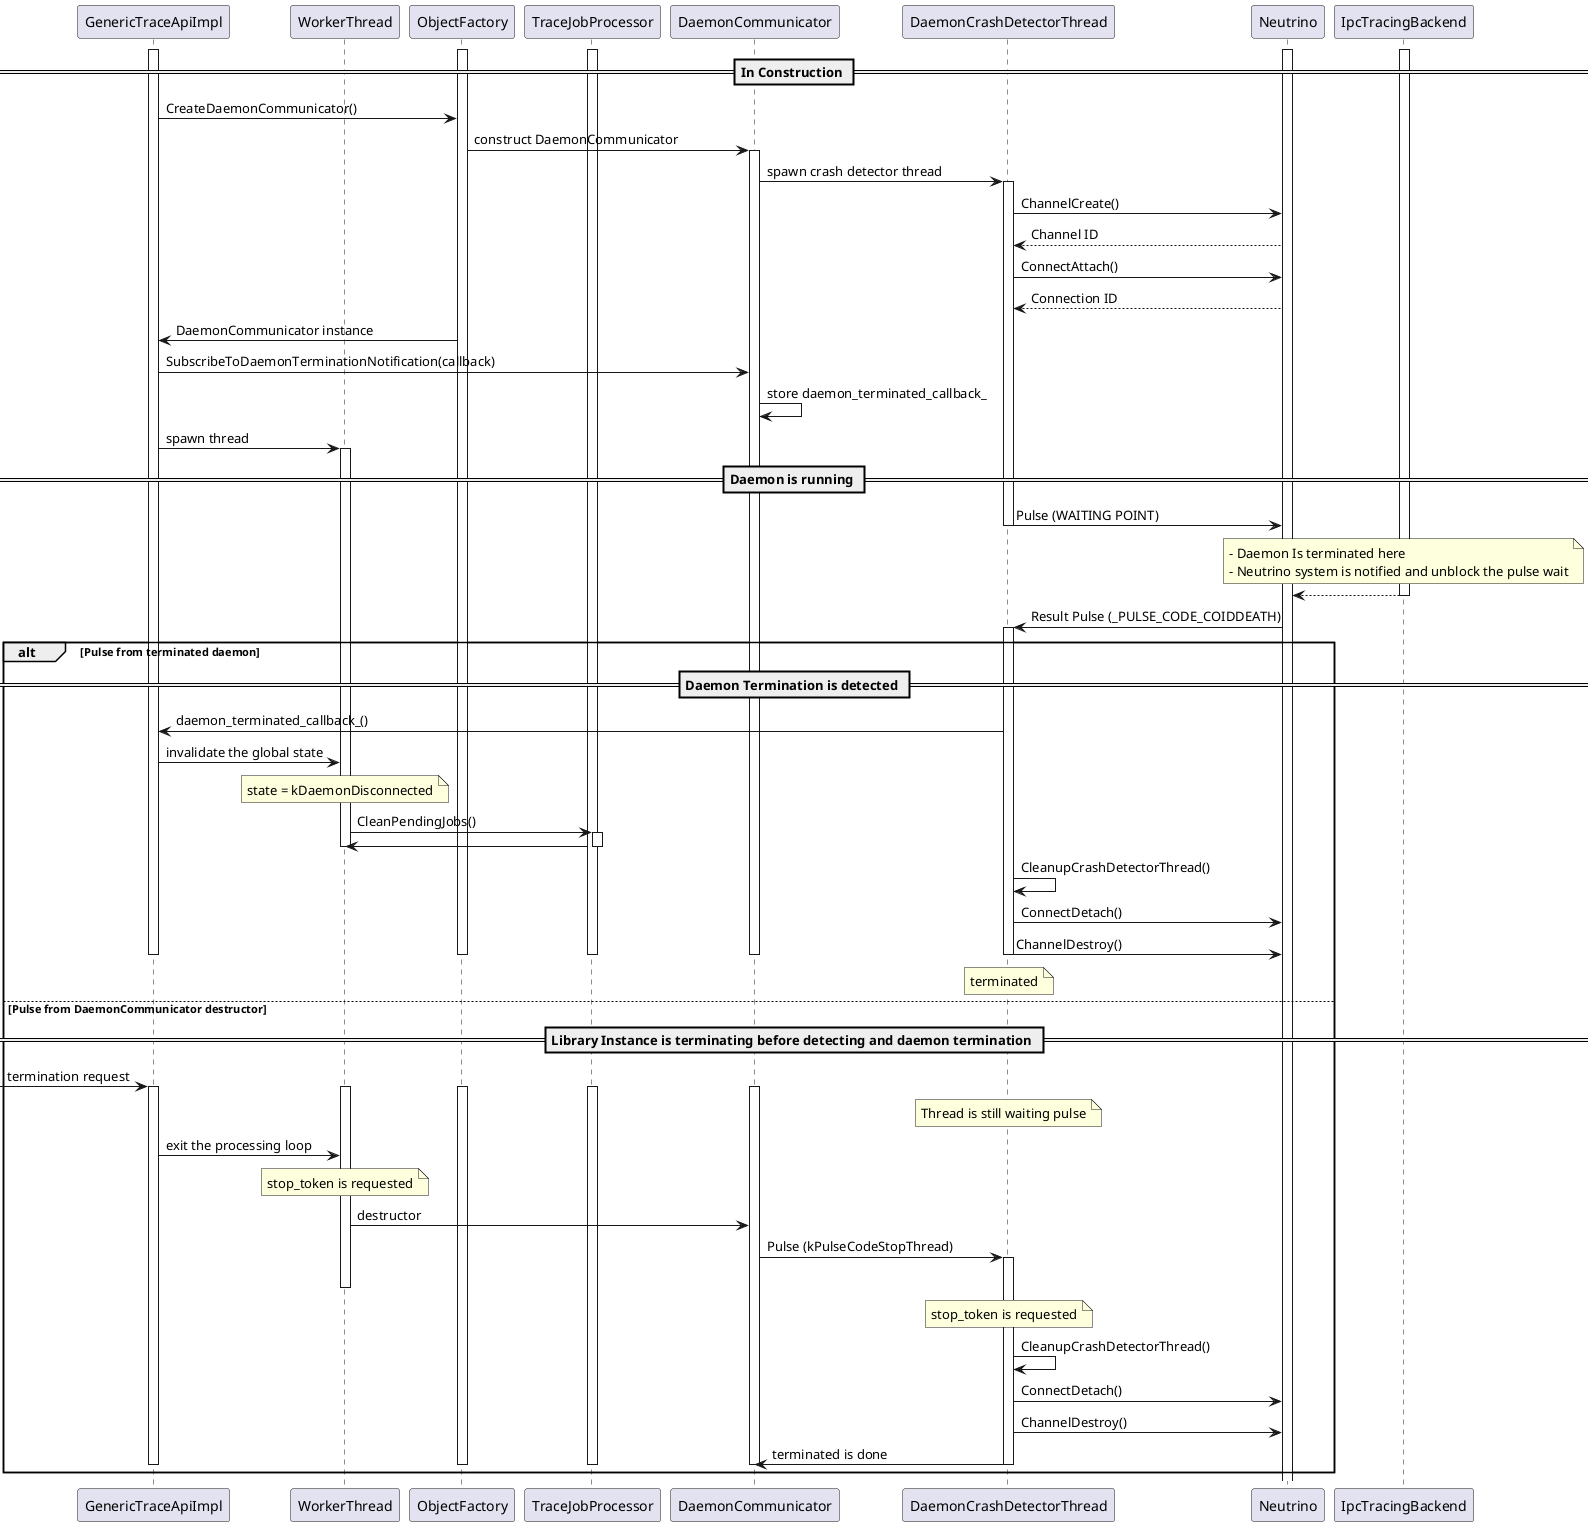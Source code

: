 @startuml IpcTracing_backend_termination_detection

participant GenericTraceApiImpl
participant WorkerThread
participant ObjectFactory
participant TraceJobProcessor
participant DaemonCommunicator
participant DaemonCrashDetectorThread
participant Neutrino
participant IpcTracingBackend

== In Construction ==
activate GenericTraceApiImpl
activate ObjectFactory
activate Neutrino
activate IpcTracingBackend
activate TraceJobProcessor


GenericTraceApiImpl -> ObjectFactory : CreateDaemonCommunicator()
  ObjectFactory -> DaemonCommunicator: construct DaemonCommunicator
    activate DaemonCommunicator

    DaemonCommunicator -> DaemonCrashDetectorThread: spawn crash detector thread
    activate DaemonCrashDetectorThread
    DaemonCrashDetectorThread -> Neutrino: ChannelCreate()
    Neutrino --> DaemonCrashDetectorThread: Channel ID

    DaemonCrashDetectorThread -> Neutrino: ConnectAttach()
    Neutrino --> DaemonCrashDetectorThread: Connection ID

    ObjectFactory -> GenericTraceApiImpl : DaemonCommunicator instance


GenericTraceApiImpl -> DaemonCommunicator: SubscribeToDaemonTerminationNotification(callback)
DaemonCommunicator -> DaemonCommunicator: store daemon_terminated_callback_


GenericTraceApiImpl-> WorkerThread: spawn thread
  activate WorkerThread

== Daemon is running ==

DaemonCrashDetectorThread -> Neutrino: Pulse (WAITING POINT)
deactivate DaemonCrashDetectorThread

note over IpcTracingBackend
- Daemon Is terminated here
- Neutrino system is notified and unblock the pulse wait
endnote

IpcTracingBackend --> Neutrino
deactivate IpcTracingBackend
Neutrino -> DaemonCrashDetectorThread: Result Pulse (_PULSE_CODE_COIDDEATH)
activate DaemonCrashDetectorThread

alt Pulse from terminated daemon
== Daemon Termination is detected ==
    DaemonCrashDetectorThread -> GenericTraceApiImpl: daemon_terminated_callback_()
    GenericTraceApiImpl -> WorkerThread : invalidate the global state 
    note over WorkerThread
    state = kDaemonDisconnected
    endnote
    
    WorkerThread -> TraceJobProcessor : CleanPendingJobs()
    activate TraceJobProcessor
    TraceJobProcessor -> WorkerThread
    deactivate TraceJobProcessor
    deactivate WorkerThread

    DaemonCrashDetectorThread -> DaemonCrashDetectorThread: CleanupCrashDetectorThread()
    DaemonCrashDetectorThread -> Neutrino: ConnectDetach()
    DaemonCrashDetectorThread -> Neutrino: ChannelDestroy()
    deactivate DaemonCrashDetectorThread
    note over DaemonCrashDetectorThread
      terminated
    endnote
    deactivate GenericTraceApiImpl
    deactivate ObjectFactory
    deactivate TraceJobProcessor
    deactivate DaemonCommunicator

else Pulse from DaemonCommunicator destructor
== Library Instance is terminating before detecting and daemon termination ==

    -> GenericTraceApiImpl : termination request
    activate GenericTraceApiImpl
    activate WorkerThread
    activate ObjectFactory
    activate TraceJobProcessor
    activate DaemonCommunicator
    note over DaemonCrashDetectorThread
        Thread is still waiting pulse
     endnote

    'request stop taken to stop the worker thread'
    'worker thread start cleaning up the resources then destruct the daemon communicator instance'
    GenericTraceApiImpl -> WorkerThread : exit the processing loop

    note over WorkerThread
        stop_token is requested
    endnote
    WorkerThread -> DaemonCommunicator : destructor
    DaemonCommunicator -> DaemonCrashDetectorThread: Pulse (kPulseCodeStopThread)

    activate DaemonCrashDetectorThread
    deactivate WorkerThread
    note over DaemonCrashDetectorThread
        stop_token is requested
    endnote

  DaemonCrashDetectorThread -> DaemonCrashDetectorThread: CleanupCrashDetectorThread()
  DaemonCrashDetectorThread -> Neutrino: ConnectDetach()
  DaemonCrashDetectorThread -> Neutrino: ChannelDestroy()
  DaemonCrashDetectorThread -> DaemonCommunicator: terminated is done
  deactivate DaemonCrashDetectorThread
  deactivate DaemonCommunicator
  deactivate ObjectFactory
  deactivate TraceJobProcessor
  deactivate GenericTraceApiImpl

end

@enduml
